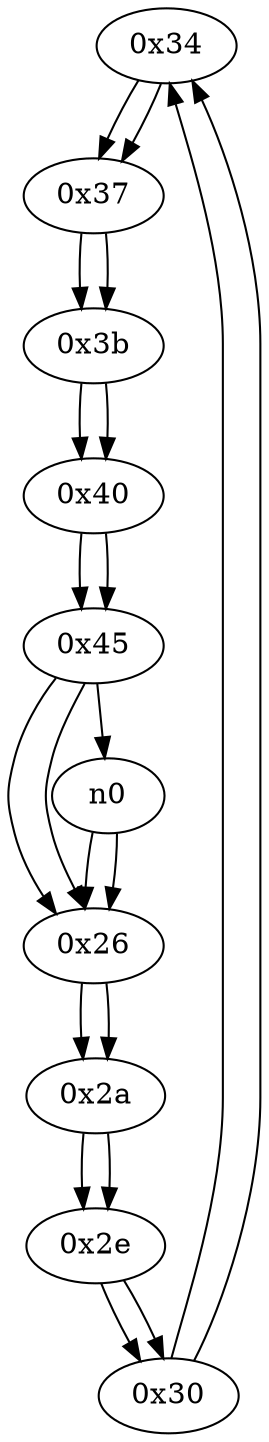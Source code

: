 digraph G{
/* nodes */
/* Start Freq.: 329 */
/* entry: 0x26  */
  n1 [label="0x34"]
  n2 [label="0x26"]
  n3 [label="0x2a"]
  n4 [label="0x2e"]
  n5 [label="0x30"]
  n6 [label="0x37"]
  n7 [label="0x3b"]
  n8 [label="0x40"]
  n9 [label="0x45"]
/* edges */
n1 -> n6;
n5 -> n1;
n2 -> n3;
n0 -> n2;
n9 -> n2;
n0 -> n2;
n3 -> n4;
n2 -> n3;
n4 -> n5;
n3 -> n4;
n5 -> n1;
n4 -> n5;
n6 -> n7;
n1 -> n6;
n7 -> n8;
n6 -> n7;
n8 -> n9;
n7 -> n8;
n9 -> n2;
n9 -> n0;
n8 -> n9;
}
